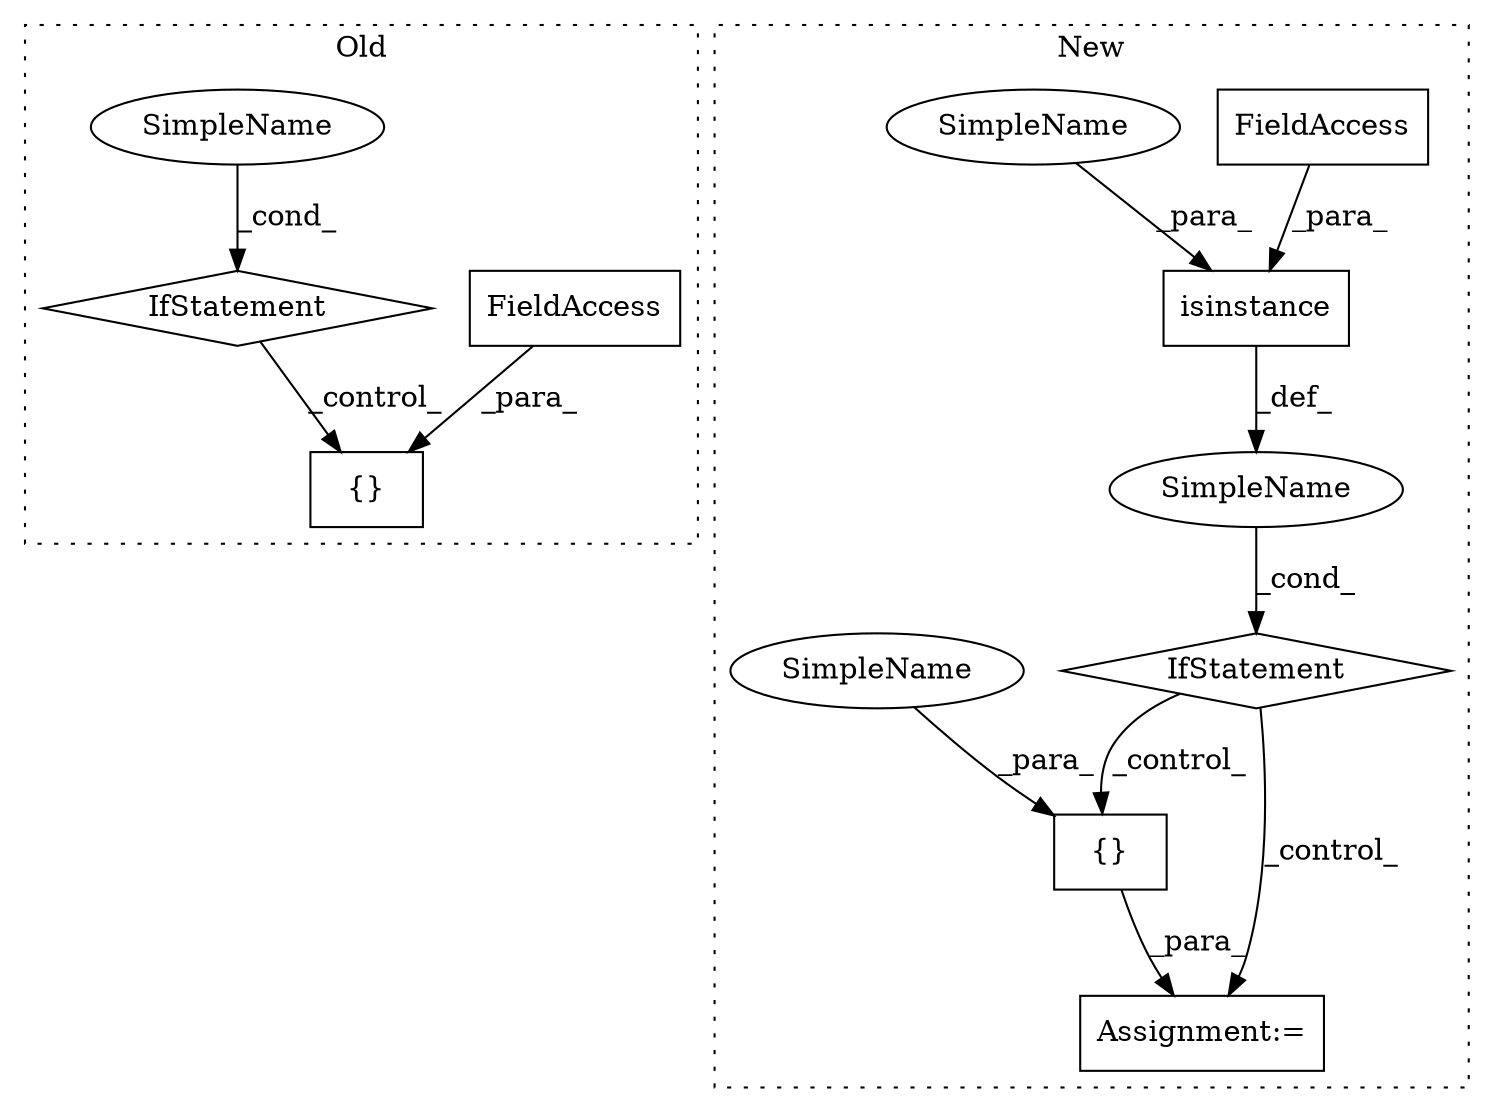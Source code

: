 digraph G {
subgraph cluster0 {
1 [label="{}" a="4" s="2903,2909" l="1,1" shape="box"];
8 [label="IfStatement" a="25" s="2668,2698" l="4,2" shape="diamond"];
9 [label="FieldAccess" a="22" s="2906" l="1" shape="box"];
10 [label="SimpleName" a="42" s="" l="" shape="ellipse"];
label = "Old";
style="dotted";
}
subgraph cluster1 {
2 [label="isinstance" a="32" s="2675,2696" l="11,1" shape="box"];
3 [label="IfStatement" a="25" s="2670,2697" l="4,2" shape="diamond"];
4 [label="Assignment:=" a="7" s="2712" l="1" shape="box"];
5 [label="SimpleName" a="42" s="" l="" shape="ellipse"];
6 [label="FieldAccess" a="22" s="2692" l="4" shape="box"];
7 [label="{}" a="4" s="2722,2728" l="1,1" shape="box"];
11 [label="SimpleName" a="42" s="2686" l="5" shape="ellipse"];
12 [label="SimpleName" a="42" s="2723" l="5" shape="ellipse"];
label = "New";
style="dotted";
}
2 -> 5 [label="_def_"];
3 -> 7 [label="_control_"];
3 -> 4 [label="_control_"];
5 -> 3 [label="_cond_"];
6 -> 2 [label="_para_"];
7 -> 4 [label="_para_"];
8 -> 1 [label="_control_"];
9 -> 1 [label="_para_"];
10 -> 8 [label="_cond_"];
11 -> 2 [label="_para_"];
12 -> 7 [label="_para_"];
}